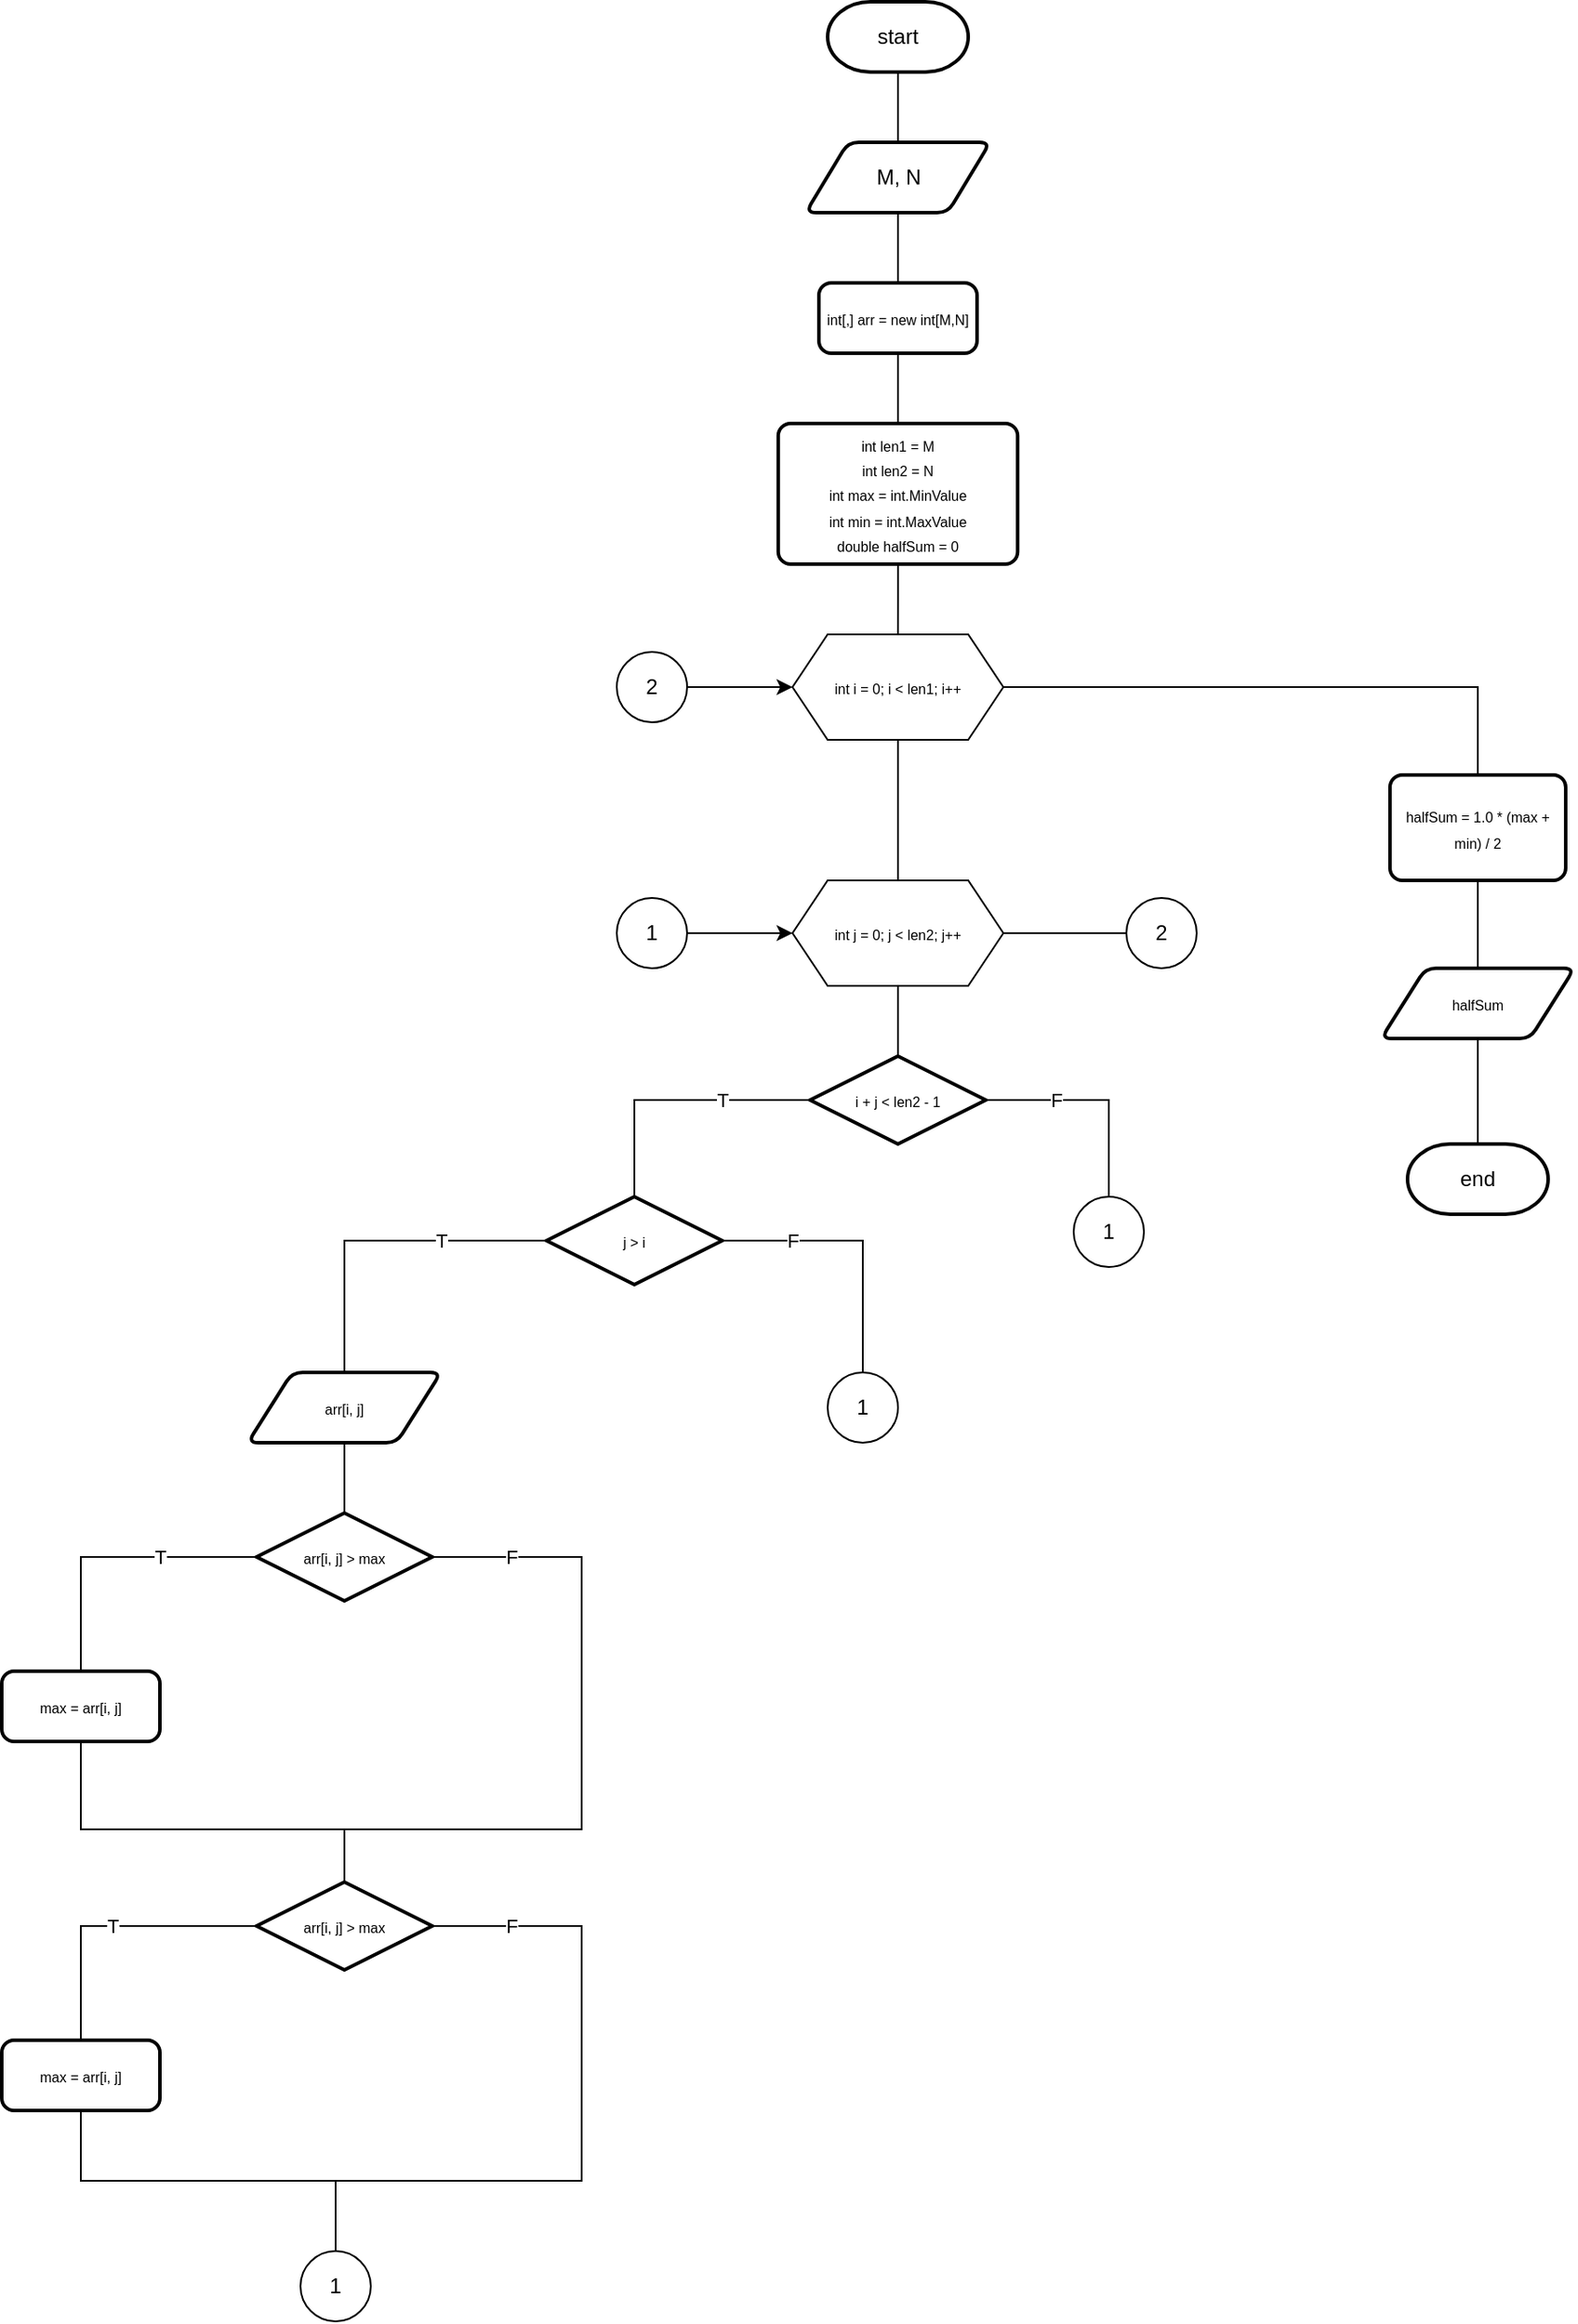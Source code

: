 <mxfile version="15.2.7" type="device"><diagram id="KS8UOqVrhkbD0BduC8sd" name="Сторінка-1"><mxGraphModel dx="1865" dy="607" grid="1" gridSize="10" guides="1" tooltips="1" connect="1" arrows="1" fold="1" page="1" pageScale="1" pageWidth="827" pageHeight="1169" math="0" shadow="0"><root><mxCell id="0"/><mxCell id="1" parent="0"/><mxCell id="M4QoXcs-ervBI8jzOc0V-3" style="edgeStyle=orthogonalEdgeStyle;rounded=0;orthogonalLoop=1;jettySize=auto;html=1;entryX=0.5;entryY=0;entryDx=0;entryDy=0;endArrow=none;endFill=0;exitX=0.5;exitY=1;exitDx=0;exitDy=0;exitPerimeter=0;" edge="1" parent="1" target="M4QoXcs-ervBI8jzOc0V-5" source="M4QoXcs-ervBI8jzOc0V-15"><mxGeometry relative="1" as="geometry"><mxPoint x="400" y="80" as="sourcePoint"/></mxGeometry></mxCell><mxCell id="M4QoXcs-ervBI8jzOc0V-4" style="edgeStyle=orthogonalEdgeStyle;rounded=0;orthogonalLoop=1;jettySize=auto;html=1;entryX=0.5;entryY=0;entryDx=0;entryDy=0;endArrow=none;endFill=0;" edge="1" parent="1" source="M4QoXcs-ervBI8jzOc0V-5" target="M4QoXcs-ervBI8jzOc0V-8"><mxGeometry relative="1" as="geometry"><mxPoint x="400" y="200" as="targetPoint"/></mxGeometry></mxCell><mxCell id="M4QoXcs-ervBI8jzOc0V-5" value="M, N" style="shape=parallelogram;html=1;strokeWidth=2;perimeter=parallelogramPerimeter;whiteSpace=wrap;rounded=1;arcSize=12;size=0.23;" vertex="1" parent="1"><mxGeometry x="347.5" y="120" width="105" height="40" as="geometry"/></mxCell><mxCell id="M4QoXcs-ervBI8jzOc0V-6" style="edgeStyle=orthogonalEdgeStyle;rounded=0;orthogonalLoop=1;jettySize=auto;html=1;entryX=0.5;entryY=0;entryDx=0;entryDy=0;endArrow=none;endFill=0;exitX=0.5;exitY=1;exitDx=0;exitDy=0;" edge="1" parent="1" source="M4QoXcs-ervBI8jzOc0V-8" target="M4QoXcs-ervBI8jzOc0V-7"><mxGeometry relative="1" as="geometry"><mxPoint x="400" y="240" as="sourcePoint"/></mxGeometry></mxCell><mxCell id="M4QoXcs-ervBI8jzOc0V-20" style="edgeStyle=orthogonalEdgeStyle;rounded=0;orthogonalLoop=1;jettySize=auto;html=1;entryX=0.5;entryY=0;entryDx=0;entryDy=0;endArrow=none;endFill=0;" edge="1" parent="1" source="M4QoXcs-ervBI8jzOc0V-7" target="M4QoXcs-ervBI8jzOc0V-17"><mxGeometry relative="1" as="geometry"/></mxCell><mxCell id="M4QoXcs-ervBI8jzOc0V-7" value="&lt;font&gt;&lt;span style=&quot;font-size: 8px&quot;&gt;int len1 = M&lt;/span&gt;&lt;br&gt;&lt;span style=&quot;font-size: 8px&quot;&gt;int len2 = N&lt;/span&gt;&lt;br&gt;&lt;span style=&quot;font-size: 8px&quot;&gt;int max = int.MinValue&lt;/span&gt;&lt;br&gt;&lt;span style=&quot;font-size: 8px&quot;&gt;int min = int.MaxValue&lt;/span&gt;&lt;br&gt;&lt;span style=&quot;font-size: 8px&quot;&gt;double halfSum = 0&lt;/span&gt;&lt;br&gt;&lt;/font&gt;" style="rounded=1;whiteSpace=wrap;html=1;absoluteArcSize=1;arcSize=14;strokeWidth=2;" vertex="1" parent="1"><mxGeometry x="331.87" y="280" width="136.25" height="80" as="geometry"/></mxCell><mxCell id="M4QoXcs-ervBI8jzOc0V-8" value="&lt;font style=&quot;font-size: 8px&quot;&gt;int[,] arr = new int[M,N]&lt;br&gt;&lt;/font&gt;" style="rounded=1;whiteSpace=wrap;html=1;absoluteArcSize=1;arcSize=14;strokeWidth=2;" vertex="1" parent="1"><mxGeometry x="355" y="200" width="90" height="40" as="geometry"/></mxCell><mxCell id="M4QoXcs-ervBI8jzOc0V-15" value="start" style="strokeWidth=2;html=1;shape=mxgraph.flowchart.terminator;whiteSpace=wrap;" vertex="1" parent="1"><mxGeometry x="360" y="40" width="80" height="40" as="geometry"/></mxCell><mxCell id="M4QoXcs-ervBI8jzOc0V-22" style="edgeStyle=orthogonalEdgeStyle;rounded=0;orthogonalLoop=1;jettySize=auto;html=1;entryX=0.5;entryY=0;entryDx=0;entryDy=0;endArrow=none;endFill=0;" edge="1" parent="1" source="M4QoXcs-ervBI8jzOc0V-17" target="M4QoXcs-ervBI8jzOc0V-21"><mxGeometry relative="1" as="geometry"/></mxCell><mxCell id="M4QoXcs-ervBI8jzOc0V-54" style="edgeStyle=orthogonalEdgeStyle;rounded=0;orthogonalLoop=1;jettySize=auto;html=1;entryX=0.5;entryY=0;entryDx=0;entryDy=0;endArrow=none;endFill=0;" edge="1" parent="1" source="M4QoXcs-ervBI8jzOc0V-17" target="M4QoXcs-ervBI8jzOc0V-53"><mxGeometry relative="1" as="geometry"/></mxCell><mxCell id="M4QoXcs-ervBI8jzOc0V-17" value="&lt;font style=&quot;font-size: 8px&quot;&gt;int i = 0; i &amp;lt; len1; i++&lt;/font&gt;" style="shape=hexagon;perimeter=hexagonPerimeter2;whiteSpace=wrap;html=1;fixedSize=1;size=20.0;" vertex="1" parent="1"><mxGeometry x="339.99" y="400" width="120" height="60" as="geometry"/></mxCell><mxCell id="M4QoXcs-ervBI8jzOc0V-28" style="edgeStyle=orthogonalEdgeStyle;rounded=0;orthogonalLoop=1;jettySize=auto;html=1;entryX=0.5;entryY=0;entryDx=0;entryDy=0;entryPerimeter=0;endArrow=none;endFill=0;" edge="1" parent="1" source="M4QoXcs-ervBI8jzOc0V-21" target="M4QoXcs-ervBI8jzOc0V-27"><mxGeometry relative="1" as="geometry"/></mxCell><mxCell id="M4QoXcs-ervBI8jzOc0V-50" style="edgeStyle=orthogonalEdgeStyle;rounded=0;orthogonalLoop=1;jettySize=auto;html=1;entryX=0;entryY=0.5;entryDx=0;entryDy=0;endArrow=none;endFill=0;" edge="1" parent="1" source="M4QoXcs-ervBI8jzOc0V-21" target="M4QoXcs-ervBI8jzOc0V-49"><mxGeometry relative="1" as="geometry"/></mxCell><mxCell id="M4QoXcs-ervBI8jzOc0V-21" value="&lt;font style=&quot;font-size: 8px&quot;&gt;int j = 0; j &amp;lt; len2; j++&lt;/font&gt;" style="shape=hexagon;perimeter=hexagonPerimeter2;whiteSpace=wrap;html=1;fixedSize=1;size=20.0;" vertex="1" parent="1"><mxGeometry x="340" y="540" width="120" height="60" as="geometry"/></mxCell><mxCell id="M4QoXcs-ervBI8jzOc0V-26" style="edgeStyle=orthogonalEdgeStyle;rounded=0;orthogonalLoop=1;jettySize=auto;html=1;endArrow=classic;endFill=1;entryX=0;entryY=0.5;entryDx=0;entryDy=0;" edge="1" parent="1" source="M4QoXcs-ervBI8jzOc0V-24" target="M4QoXcs-ervBI8jzOc0V-21"><mxGeometry relative="1" as="geometry"><mxPoint x="330" y="570" as="targetPoint"/></mxGeometry></mxCell><mxCell id="M4QoXcs-ervBI8jzOc0V-24" value="1" style="ellipse;whiteSpace=wrap;html=1;aspect=fixed;" vertex="1" parent="1"><mxGeometry x="240" y="550" width="40" height="40" as="geometry"/></mxCell><mxCell id="M4QoXcs-ervBI8jzOc0V-30" value="T" style="edgeStyle=orthogonalEdgeStyle;rounded=0;orthogonalLoop=1;jettySize=auto;html=1;entryX=0.5;entryY=0;entryDx=0;entryDy=0;entryPerimeter=0;endArrow=none;endFill=0;" edge="1" parent="1" source="M4QoXcs-ervBI8jzOc0V-27" target="M4QoXcs-ervBI8jzOc0V-29"><mxGeometry x="-0.355" relative="1" as="geometry"><mxPoint as="offset"/></mxGeometry></mxCell><mxCell id="M4QoXcs-ervBI8jzOc0V-43" value="F" style="edgeStyle=orthogonalEdgeStyle;rounded=0;orthogonalLoop=1;jettySize=auto;html=1;entryX=0.5;entryY=0;entryDx=0;entryDy=0;endArrow=none;endFill=0;" edge="1" parent="1" source="M4QoXcs-ervBI8jzOc0V-27" target="M4QoXcs-ervBI8jzOc0V-42"><mxGeometry x="-0.36" relative="1" as="geometry"><mxPoint as="offset"/></mxGeometry></mxCell><mxCell id="M4QoXcs-ervBI8jzOc0V-27" value="&lt;font style=&quot;font-size: 8px&quot;&gt;i + j &amp;lt; len2 - 1&lt;/font&gt;" style="strokeWidth=2;html=1;shape=mxgraph.flowchart.decision;whiteSpace=wrap;" vertex="1" parent="1"><mxGeometry x="350" y="640" width="100" height="50" as="geometry"/></mxCell><mxCell id="M4QoXcs-ervBI8jzOc0V-32" value="T" style="edgeStyle=orthogonalEdgeStyle;rounded=0;orthogonalLoop=1;jettySize=auto;html=1;entryX=0.5;entryY=0;entryDx=0;entryDy=0;endArrow=none;endFill=0;" edge="1" parent="1" source="M4QoXcs-ervBI8jzOc0V-29" target="M4QoXcs-ervBI8jzOc0V-31"><mxGeometry x="-0.368" relative="1" as="geometry"><mxPoint as="offset"/></mxGeometry></mxCell><mxCell id="M4QoXcs-ervBI8jzOc0V-45" value="F" style="edgeStyle=orthogonalEdgeStyle;rounded=0;orthogonalLoop=1;jettySize=auto;html=1;entryX=0.5;entryY=0;entryDx=0;entryDy=0;endArrow=none;endFill=0;" edge="1" parent="1" source="M4QoXcs-ervBI8jzOc0V-29" target="M4QoXcs-ervBI8jzOc0V-44"><mxGeometry x="-0.484" relative="1" as="geometry"><mxPoint as="offset"/></mxGeometry></mxCell><mxCell id="M4QoXcs-ervBI8jzOc0V-29" value="&lt;font style=&quot;font-size: 8px&quot;&gt;j &amp;gt; i&lt;/font&gt;" style="strokeWidth=2;html=1;shape=mxgraph.flowchart.decision;whiteSpace=wrap;" vertex="1" parent="1"><mxGeometry x="200" y="720" width="100" height="50" as="geometry"/></mxCell><mxCell id="M4QoXcs-ervBI8jzOc0V-34" style="edgeStyle=orthogonalEdgeStyle;rounded=0;orthogonalLoop=1;jettySize=auto;html=1;entryX=0.5;entryY=0;entryDx=0;entryDy=0;entryPerimeter=0;endArrow=none;endFill=0;" edge="1" parent="1" source="M4QoXcs-ervBI8jzOc0V-31" target="M4QoXcs-ervBI8jzOc0V-33"><mxGeometry relative="1" as="geometry"/></mxCell><mxCell id="M4QoXcs-ervBI8jzOc0V-31" value="&lt;span style=&quot;font-size: 8px&quot;&gt;arr[i, j]&lt;/span&gt;" style="shape=parallelogram;html=1;strokeWidth=2;perimeter=parallelogramPerimeter;whiteSpace=wrap;rounded=1;arcSize=12;size=0.23;" vertex="1" parent="1"><mxGeometry x="30" y="820" width="110" height="40" as="geometry"/></mxCell><mxCell id="M4QoXcs-ervBI8jzOc0V-36" value="T" style="edgeStyle=orthogonalEdgeStyle;rounded=0;orthogonalLoop=1;jettySize=auto;html=1;entryX=0.5;entryY=0;entryDx=0;entryDy=0;endArrow=none;endFill=0;" edge="1" parent="1" source="M4QoXcs-ervBI8jzOc0V-33" target="M4QoXcs-ervBI8jzOc0V-35"><mxGeometry x="-0.333" relative="1" as="geometry"><mxPoint as="offset"/></mxGeometry></mxCell><mxCell id="M4QoXcs-ervBI8jzOc0V-41" value="F" style="edgeStyle=orthogonalEdgeStyle;rounded=0;orthogonalLoop=1;jettySize=auto;html=1;entryX=0.5;entryY=0;entryDx=0;entryDy=0;entryPerimeter=0;endArrow=none;endFill=0;" edge="1" parent="1" source="M4QoXcs-ervBI8jzOc0V-33" target="M4QoXcs-ervBI8jzOc0V-38"><mxGeometry x="-0.778" relative="1" as="geometry"><Array as="points"><mxPoint x="220" y="925"/><mxPoint x="220" y="1080"/><mxPoint x="85" y="1080"/></Array><mxPoint as="offset"/></mxGeometry></mxCell><mxCell id="M4QoXcs-ervBI8jzOc0V-33" value="&lt;font style=&quot;font-size: 8px&quot;&gt;arr[i, j] &amp;gt; max&lt;/font&gt;" style="strokeWidth=2;html=1;shape=mxgraph.flowchart.decision;whiteSpace=wrap;" vertex="1" parent="1"><mxGeometry x="35" y="900" width="100" height="50" as="geometry"/></mxCell><mxCell id="M4QoXcs-ervBI8jzOc0V-40" style="edgeStyle=orthogonalEdgeStyle;rounded=0;orthogonalLoop=1;jettySize=auto;html=1;entryX=0.5;entryY=0;entryDx=0;entryDy=0;entryPerimeter=0;endArrow=none;endFill=0;" edge="1" parent="1" source="M4QoXcs-ervBI8jzOc0V-35" target="M4QoXcs-ervBI8jzOc0V-38"><mxGeometry relative="1" as="geometry"><Array as="points"><mxPoint x="-65" y="1080"/><mxPoint x="85" y="1080"/></Array></mxGeometry></mxCell><mxCell id="M4QoXcs-ervBI8jzOc0V-35" value="&lt;font style=&quot;font-size: 8px&quot;&gt;max = arr[i, j]&lt;br&gt;&lt;/font&gt;" style="rounded=1;whiteSpace=wrap;html=1;absoluteArcSize=1;arcSize=14;strokeWidth=2;" vertex="1" parent="1"><mxGeometry x="-110" y="990" width="90" height="40" as="geometry"/></mxCell><mxCell id="M4QoXcs-ervBI8jzOc0V-37" value="T" style="edgeStyle=orthogonalEdgeStyle;rounded=0;orthogonalLoop=1;jettySize=auto;html=1;entryX=0.5;entryY=0;entryDx=0;entryDy=0;endArrow=none;endFill=0;" edge="1" parent="1" source="M4QoXcs-ervBI8jzOc0V-38" target="M4QoXcs-ervBI8jzOc0V-39"><mxGeometry relative="1" as="geometry"/></mxCell><mxCell id="M4QoXcs-ervBI8jzOc0V-48" value="F" style="edgeStyle=orthogonalEdgeStyle;rounded=0;orthogonalLoop=1;jettySize=auto;html=1;entryX=0.5;entryY=0;entryDx=0;entryDy=0;endArrow=none;endFill=0;" edge="1" parent="1" source="M4QoXcs-ervBI8jzOc0V-38" target="M4QoXcs-ervBI8jzOc0V-46"><mxGeometry x="-0.78" relative="1" as="geometry"><Array as="points"><mxPoint x="220" y="1135"/><mxPoint x="220" y="1280"/><mxPoint x="80" y="1280"/></Array><mxPoint as="offset"/></mxGeometry></mxCell><mxCell id="M4QoXcs-ervBI8jzOc0V-38" value="&lt;font style=&quot;font-size: 8px&quot;&gt;arr[i, j] &amp;gt; max&lt;/font&gt;" style="strokeWidth=2;html=1;shape=mxgraph.flowchart.decision;whiteSpace=wrap;" vertex="1" parent="1"><mxGeometry x="35" y="1110" width="100" height="50" as="geometry"/></mxCell><mxCell id="M4QoXcs-ervBI8jzOc0V-47" style="edgeStyle=orthogonalEdgeStyle;rounded=0;orthogonalLoop=1;jettySize=auto;html=1;entryX=0.5;entryY=0;entryDx=0;entryDy=0;endArrow=none;endFill=0;" edge="1" parent="1" source="M4QoXcs-ervBI8jzOc0V-39" target="M4QoXcs-ervBI8jzOc0V-46"><mxGeometry relative="1" as="geometry"><Array as="points"><mxPoint x="-65" y="1280"/><mxPoint x="80" y="1280"/></Array></mxGeometry></mxCell><mxCell id="M4QoXcs-ervBI8jzOc0V-39" value="&lt;font style=&quot;font-size: 8px&quot;&gt;max = arr[i, j]&lt;br&gt;&lt;/font&gt;" style="rounded=1;whiteSpace=wrap;html=1;absoluteArcSize=1;arcSize=14;strokeWidth=2;" vertex="1" parent="1"><mxGeometry x="-110" y="1200" width="90" height="40" as="geometry"/></mxCell><mxCell id="M4QoXcs-ervBI8jzOc0V-42" value="1" style="ellipse;whiteSpace=wrap;html=1;aspect=fixed;" vertex="1" parent="1"><mxGeometry x="500" y="720" width="40" height="40" as="geometry"/></mxCell><mxCell id="M4QoXcs-ervBI8jzOc0V-44" value="1" style="ellipse;whiteSpace=wrap;html=1;aspect=fixed;" vertex="1" parent="1"><mxGeometry x="360" y="820" width="40" height="40" as="geometry"/></mxCell><mxCell id="M4QoXcs-ervBI8jzOc0V-46" value="1" style="ellipse;whiteSpace=wrap;html=1;aspect=fixed;" vertex="1" parent="1"><mxGeometry x="60" y="1320" width="40" height="40" as="geometry"/></mxCell><mxCell id="M4QoXcs-ervBI8jzOc0V-49" value="2" style="ellipse;whiteSpace=wrap;html=1;aspect=fixed;" vertex="1" parent="1"><mxGeometry x="530" y="550" width="40" height="40" as="geometry"/></mxCell><mxCell id="M4QoXcs-ervBI8jzOc0V-52" style="edgeStyle=orthogonalEdgeStyle;rounded=0;orthogonalLoop=1;jettySize=auto;html=1;entryX=0;entryY=0.5;entryDx=0;entryDy=0;endArrow=classic;endFill=1;" edge="1" parent="1" source="M4QoXcs-ervBI8jzOc0V-51" target="M4QoXcs-ervBI8jzOc0V-17"><mxGeometry relative="1" as="geometry"/></mxCell><mxCell id="M4QoXcs-ervBI8jzOc0V-51" value="2" style="ellipse;whiteSpace=wrap;html=1;aspect=fixed;" vertex="1" parent="1"><mxGeometry x="240" y="410" width="40" height="40" as="geometry"/></mxCell><mxCell id="M4QoXcs-ervBI8jzOc0V-56" style="edgeStyle=orthogonalEdgeStyle;rounded=0;orthogonalLoop=1;jettySize=auto;html=1;entryX=0.5;entryY=0;entryDx=0;entryDy=0;endArrow=none;endFill=0;" edge="1" parent="1" source="M4QoXcs-ervBI8jzOc0V-53" target="M4QoXcs-ervBI8jzOc0V-55"><mxGeometry relative="1" as="geometry"/></mxCell><mxCell id="M4QoXcs-ervBI8jzOc0V-53" value="&lt;font style=&quot;font-size: 8px&quot;&gt;halfSum = 1.0 * (max + min) / 2&lt;br&gt;&lt;/font&gt;" style="rounded=1;whiteSpace=wrap;html=1;absoluteArcSize=1;arcSize=14;strokeWidth=2;" vertex="1" parent="1"><mxGeometry x="680" y="480" width="100" height="60" as="geometry"/></mxCell><mxCell id="M4QoXcs-ervBI8jzOc0V-58" style="edgeStyle=orthogonalEdgeStyle;rounded=0;orthogonalLoop=1;jettySize=auto;html=1;entryX=0.5;entryY=0;entryDx=0;entryDy=0;entryPerimeter=0;endArrow=none;endFill=0;" edge="1" parent="1" source="M4QoXcs-ervBI8jzOc0V-55" target="M4QoXcs-ervBI8jzOc0V-57"><mxGeometry relative="1" as="geometry"/></mxCell><mxCell id="M4QoXcs-ervBI8jzOc0V-55" value="&lt;span style=&quot;font-size: 8px&quot;&gt;halfSum&lt;/span&gt;" style="shape=parallelogram;html=1;strokeWidth=2;perimeter=parallelogramPerimeter;whiteSpace=wrap;rounded=1;arcSize=12;size=0.23;" vertex="1" parent="1"><mxGeometry x="675" y="590" width="110" height="40" as="geometry"/></mxCell><mxCell id="M4QoXcs-ervBI8jzOc0V-57" value="end" style="strokeWidth=2;html=1;shape=mxgraph.flowchart.terminator;whiteSpace=wrap;" vertex="1" parent="1"><mxGeometry x="690" y="690" width="80" height="40" as="geometry"/></mxCell></root></mxGraphModel></diagram></mxfile>